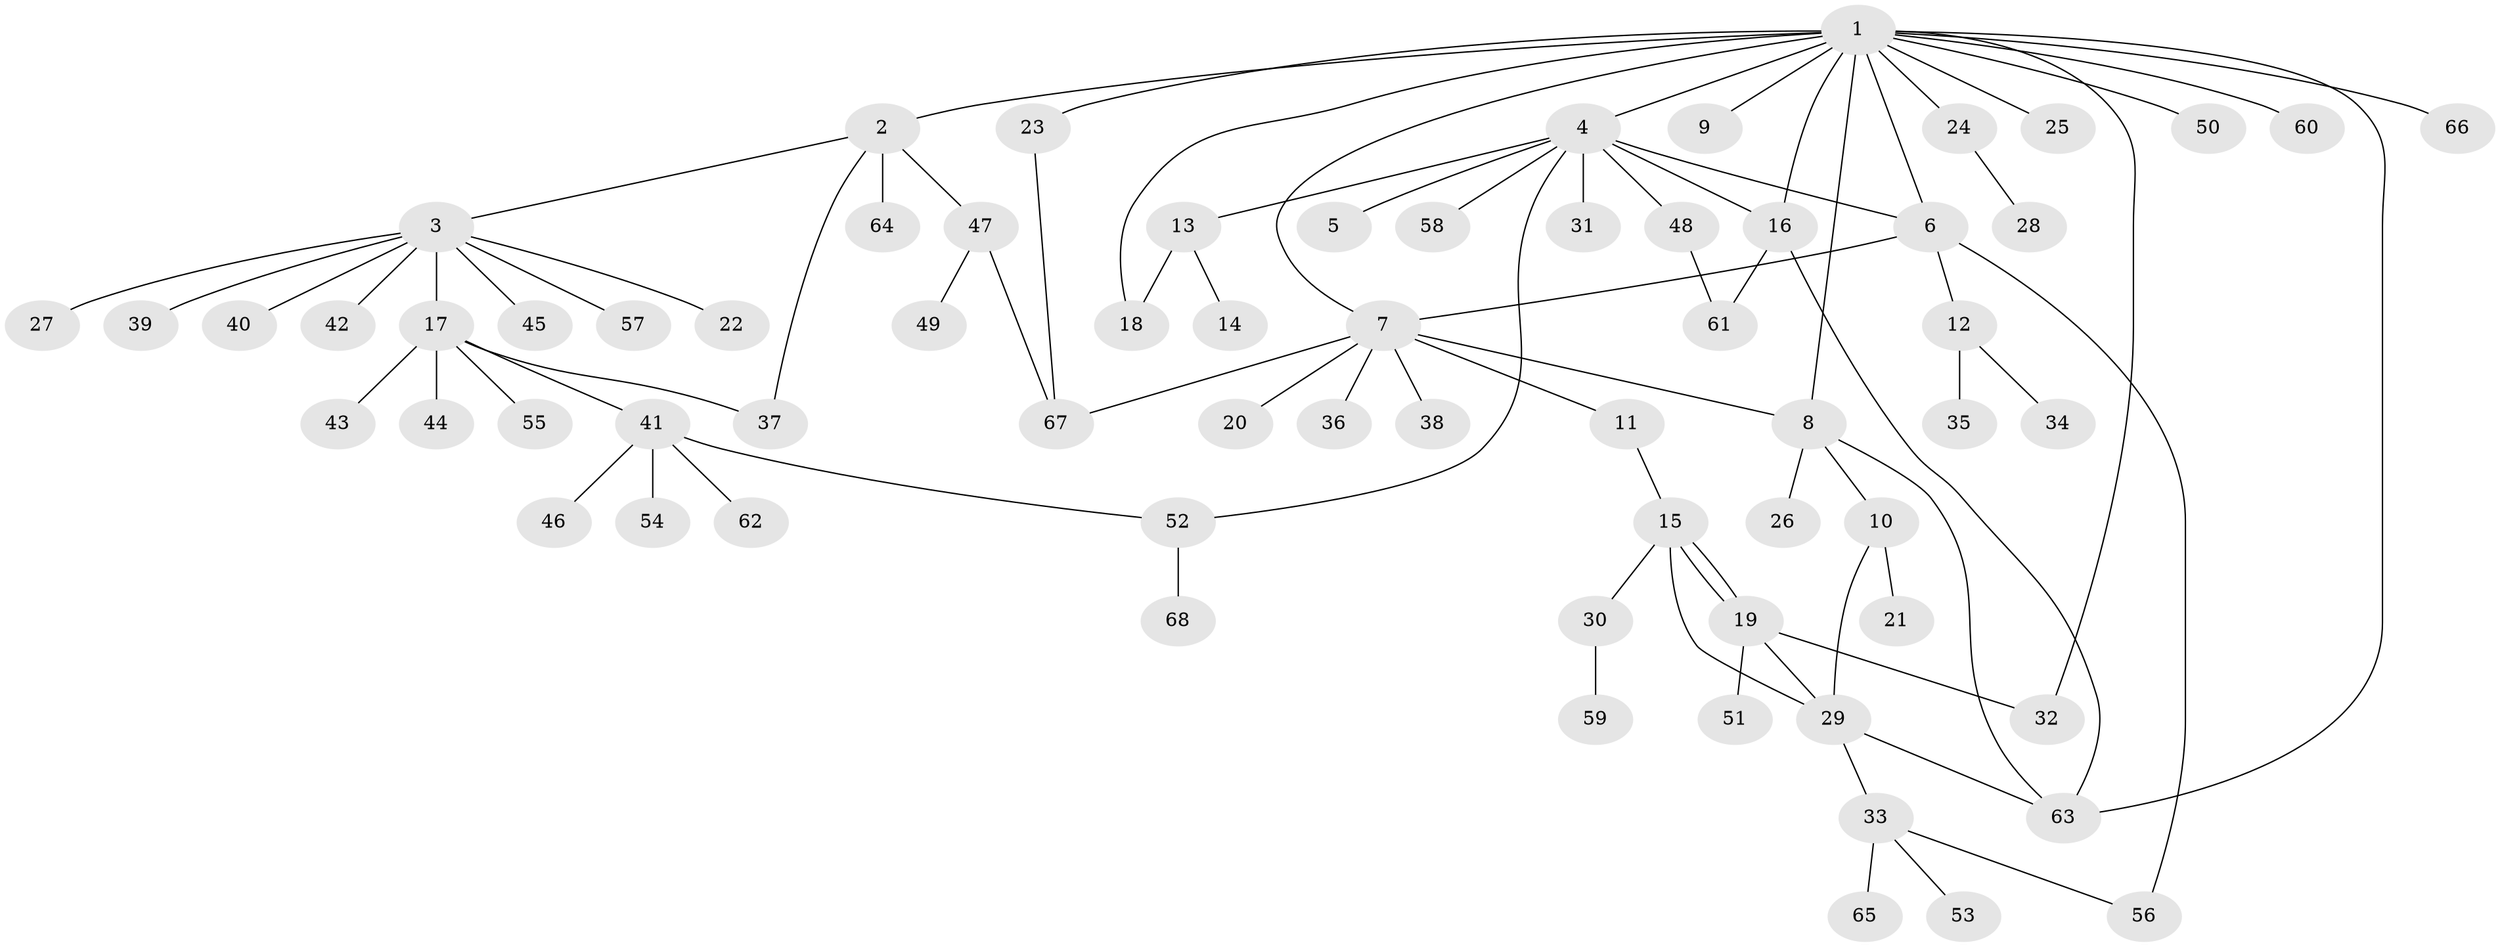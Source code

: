 // Generated by graph-tools (version 1.1) at 2025/47/03/09/25 04:47:21]
// undirected, 68 vertices, 85 edges
graph export_dot {
graph [start="1"]
  node [color=gray90,style=filled];
  1;
  2;
  3;
  4;
  5;
  6;
  7;
  8;
  9;
  10;
  11;
  12;
  13;
  14;
  15;
  16;
  17;
  18;
  19;
  20;
  21;
  22;
  23;
  24;
  25;
  26;
  27;
  28;
  29;
  30;
  31;
  32;
  33;
  34;
  35;
  36;
  37;
  38;
  39;
  40;
  41;
  42;
  43;
  44;
  45;
  46;
  47;
  48;
  49;
  50;
  51;
  52;
  53;
  54;
  55;
  56;
  57;
  58;
  59;
  60;
  61;
  62;
  63;
  64;
  65;
  66;
  67;
  68;
  1 -- 2;
  1 -- 4;
  1 -- 6;
  1 -- 7;
  1 -- 8;
  1 -- 9;
  1 -- 16;
  1 -- 18;
  1 -- 23;
  1 -- 24;
  1 -- 25;
  1 -- 32;
  1 -- 50;
  1 -- 60;
  1 -- 63;
  1 -- 66;
  2 -- 3;
  2 -- 37;
  2 -- 47;
  2 -- 64;
  3 -- 17;
  3 -- 22;
  3 -- 27;
  3 -- 39;
  3 -- 40;
  3 -- 42;
  3 -- 45;
  3 -- 57;
  4 -- 5;
  4 -- 6;
  4 -- 13;
  4 -- 16;
  4 -- 31;
  4 -- 48;
  4 -- 52;
  4 -- 58;
  6 -- 7;
  6 -- 12;
  6 -- 56;
  7 -- 8;
  7 -- 11;
  7 -- 20;
  7 -- 36;
  7 -- 38;
  7 -- 67;
  8 -- 10;
  8 -- 26;
  8 -- 63;
  10 -- 21;
  10 -- 29;
  11 -- 15;
  12 -- 34;
  12 -- 35;
  13 -- 14;
  13 -- 18;
  15 -- 19;
  15 -- 19;
  15 -- 29;
  15 -- 30;
  16 -- 61;
  16 -- 63;
  17 -- 37;
  17 -- 41;
  17 -- 43;
  17 -- 44;
  17 -- 55;
  19 -- 29;
  19 -- 32;
  19 -- 51;
  23 -- 67;
  24 -- 28;
  29 -- 33;
  29 -- 63;
  30 -- 59;
  33 -- 53;
  33 -- 56;
  33 -- 65;
  41 -- 46;
  41 -- 52;
  41 -- 54;
  41 -- 62;
  47 -- 49;
  47 -- 67;
  48 -- 61;
  52 -- 68;
}
